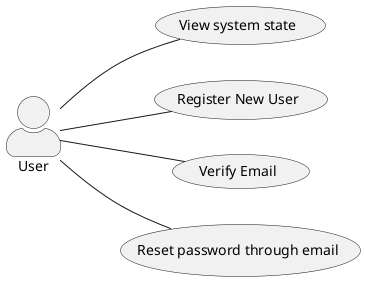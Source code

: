 @startuml
left to right direction
skinparam actorStyle awesome

actor User

usecase "View system state" as UC_ViewSystemState

usecase "Register New User" as UC_NewUser
usecase "Verify Email" as UC_EmailVerification
usecase "Reset password through email" as UC_ResetPassword

User -- UC_ViewSystemState
User -- UC_NewUser
User -- UC_EmailVerification
User -- UC_ResetPassword
@enduml
